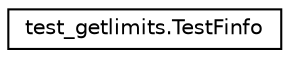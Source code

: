 digraph "Graphical Class Hierarchy"
{
 // LATEX_PDF_SIZE
  edge [fontname="Helvetica",fontsize="10",labelfontname="Helvetica",labelfontsize="10"];
  node [fontname="Helvetica",fontsize="10",shape=record];
  rankdir="LR";
  Node0 [label="test_getlimits.TestFinfo",height=0.2,width=0.4,color="black", fillcolor="white", style="filled",URL="$classtest__getlimits_1_1TestFinfo.html",tooltip=" "];
}
